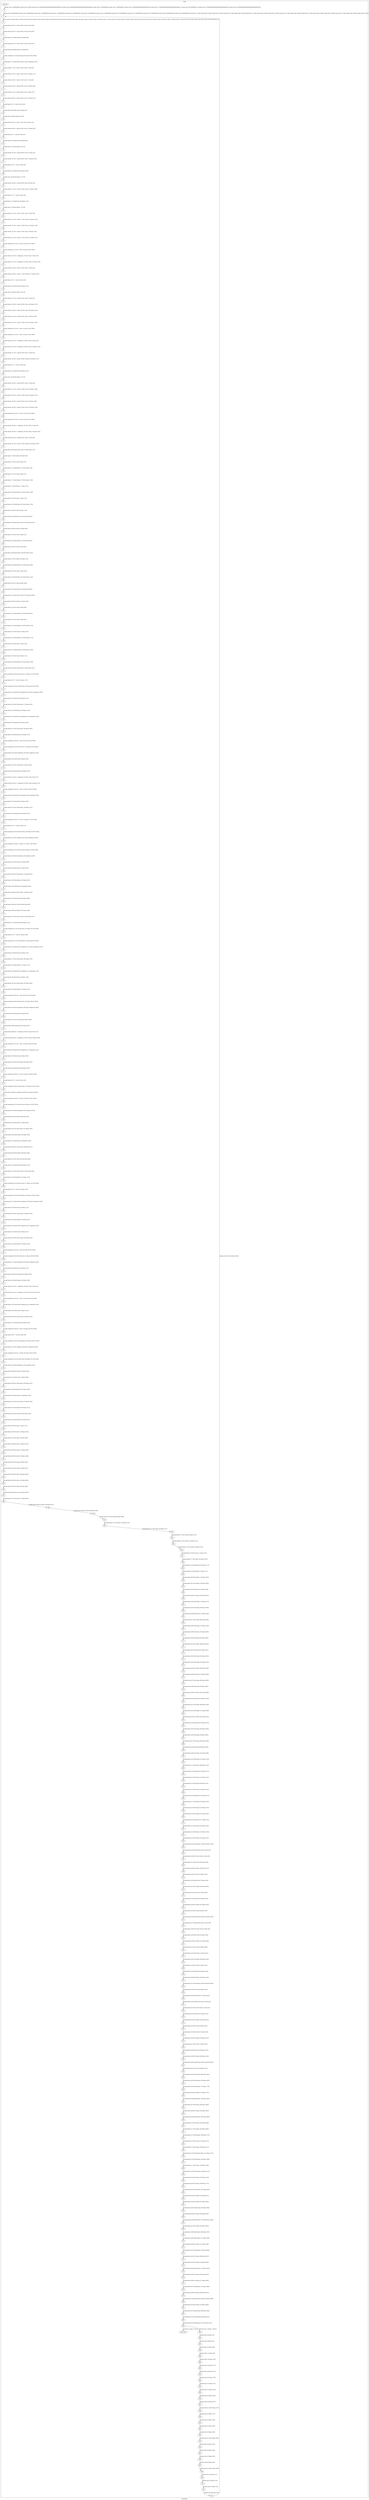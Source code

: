 digraph G {
label="Btor2XCFA";
subgraph cluster_0 {
label="main";
main_init[];
l1[];
l3[];
l4[];
l5[];
l6[];
l7[];
l8[];
l9[];
l10[];
l11[];
l12[];
l13[];
l14[];
l15[];
l16[];
l17[];
l18[];
l19[];
l20[];
l21[];
l22[];
l23[];
l24[];
l25[];
l26[];
l27[];
l28[];
l29[];
l30[];
l31[];
l32[];
l33[];
l34[];
l35[];
l36[];
l37[];
l38[];
l39[];
l40[];
l41[];
l42[];
l43[];
l44[];
l45[];
l46[];
l47[];
l48[];
l49[];
l50[];
l51[];
l52[];
l53[];
l54[];
l55[];
l56[];
l57[];
l58[];
l59[];
l60[];
l61[];
l62[];
l63[];
l64[];
l65[];
l66[];
l67[];
l68[];
l69[];
l70[];
l71[];
l72[];
l73[];
l74[];
l75[];
l76[];
l77[];
l78[];
l79[];
l80[];
l81[];
l82[];
l83[];
l84[];
l85[];
l86[];
l87[];
l88[];
l89[];
l90[];
l91[];
l92[];
l93[];
l94[];
l95[];
l96[];
l97[];
l98[];
l99[];
l100[];
l101[];
l102[];
l103[];
l104[];
l105[];
l106[];
l107[];
l108[];
l109[];
l110[];
l111[];
l112[];
l113[];
l114[];
l115[];
l116[];
l117[];
l118[];
l119[];
l120[];
l121[];
l122[];
l123[];
l124[];
l125[];
l126[];
l127[];
l128[];
l129[];
l130[];
l131[];
l132[];
l133[];
l134[];
l135[];
l136[];
l137[];
l138[];
l139[];
l140[];
l141[];
l142[];
l143[];
l144[];
l145[];
l146[];
l147[];
l148[];
l149[];
l150[];
l151[];
l152[];
l153[];
l154[];
l155[];
l156[];
l157[];
l158[];
l159[];
l160[];
l161[];
l162[];
l163[];
l164[];
l165[];
l166[];
l167[];
l168[];
l169[];
l170[];
l171[];
l172[];
l173[];
l174[];
l175[];
l176[];
l177[];
l178[];
l179[];
l180[];
l181[];
l182[];
l183[];
l184[];
l185[];
l186[];
l187[];
l188[];
l189[];
l190[];
l191[];
l192[];
l193[];
l194[];
l195[];
l196[];
l197[];
l198[];
l199[];
l200[];
l201[];
l202[];
l203[];
l204[];
l205[];
l206[];
l207[];
l208[];
l209[];
l210[];
l211[];
l212[];
l213[];
l214[];
l215[];
l216[];
l217[];
l218[];
l219[];
l220[];
l221[];
l222[];
l223[];
l224[];
l225[];
l226[];
l227[];
l228[];
l229[];
l230[];
l231[];
l232[];
l233[];
l234[];
l235[];
l236[];
l237[];
l238[];
l239[];
l240[];
l241[];
l242[];
l243[];
l244[];
l245[];
l246[];
l247[];
l248[];
l249[];
l250[];
l251[];
l252[];
l253[];
l254[];
l255[];
l256[];
l257[];
l258[];
l259[];
l260[];
l261[];
l262[];
l263[];
l264[];
l265[];
l266[];
l267[];
l268[];
l269[];
l270[];
l271[];
l272[];
l273[];
l274[];
l275[];
l276[];
l277[];
l278[];
l279[];
l280[];
l281[];
l282[];
l283[];
l284[];
l285[];
l286[];
l287[];
l288[];
l289[];
l290[];
l291[];
l292[];
l293[];
l294[];
l295[];
l296[];
l297[];
l298[];
l299[];
l300[];
l301[];
l302[];
l303[];
l304[];
l305[];
l306[];
l307[];
l308[];
l309[];
l310[];
l311[];
l312[];
l313[];
l314[];
l315[];
l316[];
l317[];
l318[];
l319[];
l320[];
l321[];
l322[];
l323[];
l324[];
l325[];
l326[];
l327[];
l328[];
l329[];
l330[];
l331[];
l332[];
l333[];
l334[];
l335[];
l336[];
l337[];
l338[];
l339[];
l340[];
l341[];
l342[];
l343[];
l344[];
l345[];
l346[];
l347[];
l348[];
l349[];
l350[];
l351[];
l352[];
l353[];
l354[];
l355[];
l356[];
l357[];
l358[];
l359[];
l360[];
l361[];
l362[];
l363[];
l364[];
l365[];
l366[];
l367[];
l368[];
l369[];
l370[];
l371[];
l372[];
l373[];
l374[];
l375[];
l376[];
l377[];
l378[];
l379[];
l380[];
l381[];
l382[];
l383[];
l384[];
main_error[];
l385[];
l386[];
l387[];
l388[];
l389[];
l390[];
l391[];
l392[];
l393[];
l394[];
l395[];
l396[];
l397[];
l398[];
l399[];
l400[];
l401[];
l402[];
l403[];
l404[];
l405[];
l406[];
l407[];
l408[];
l409[];
l410[];
l411[];
l412[];
main_init -> l1 [label="[(assign const_5 #b00000000),(assign const_30 #b0),(assign const_63 #b00000000000000000000000000000001),(assign const_64 #b00000000000000000000000000000000),(assign const_74 #b00000000),(assign const_76 #b00000001),(assign const_91 #b000000000000000000000000),(assign const_227 #b00000000000000000000000000000011),(assign const_239 #b00000011),(assign const_241 #b00000000000000000000000000000100),(assign const_343 #b00000000000000000000000000000010)] "];
l3 -> l4 [label="[(havoc input_73),(havoc input_75),(havoc input_80),(havoc input_81),(havoc input_85),(havoc input_86),(havoc input_90),(havoc input_98),(havoc input_105),(havoc input_112),(havoc input_116),(havoc input_117),(havoc input_131),(havoc input_135),(havoc input_136),(havoc input_150),(havoc input_154),(havoc input_155),(havoc input_176),(havoc input_179),(havoc input_195),(havoc input_198),(havoc input_214),(havoc input_217)] "];
l4 -> l5 [label="[(assign ternary_65 (ite (= state_39 #b1) const_63 const_64))] "];
l5 -> l6 [label="[(assign ternary_66 (ite (= state_49 #b1) const_63 const_64))] "];
l6 -> l7 [label="[(assign binary_67 (bvadd ternary_65 ternary_66))] "];
l7 -> l8 [label="[(assign ternary_68 (ite (= state_59 #b1) const_63 const_64))] "];
l8 -> l9 [label="[(assign binary_69 (bvadd binary_67 ternary_68))] "];
l9 -> l10 [label="[(assign comparison_70 (ite (bvule binary_69 const_63) #b1 #b0))] "];
l10 -> l11 [label="[(assign binary_71 (bvand (bvnot state_61) (bvnot comparison_70)))] "];
l11 -> l12 [label="[(assign ternary_77 (ite (= input_75 #b1) const_76 state_6))] "];
l12 -> l13 [label="[(assign ternary_78 (ite (= input_73 #b1) const_74 ternary_77))] "];
l13 -> l14 [label="[(assign ternary_82 (ite (= input_81 #b1) const_76 state_8))] "];
l14 -> l15 [label="[(assign ternary_83 (ite (= input_80 #b1) const_74 ternary_82))] "];
l15 -> l16 [label="[(assign ternary_87 (ite (= input_86 #b1) const_76 state_10))] "];
l16 -> l17 [label="[(assign ternary_88 (ite (= input_85 #b1) const_74 ternary_87))] "];
l17 -> l18 [label="[(assign binary_92 (++ const_91 state_20))] "];
l18 -> l19 [label="[(assign binary_93 (bvadd const_63 binary_92))] "];
l19 -> l20 [label="[(assign slice_94 (extract binary_93 0 8))] "];
l20 -> l21 [label="[(assign ternary_95 (ite (= input_73 #b1) slice_94 state_12))] "];
l21 -> l22 [label="[(assign ternary_96 (ite (= input_90 #b1) const_74 ternary_95))] "];
l22 -> l23 [label="[(assign binary_99 (++ const_91 state_24))] "];
l23 -> l24 [label="[(assign binary_100 (bvadd const_63 binary_99))] "];
l24 -> l25 [label="[(assign slice_101 (extract binary_100 0 8))] "];
l25 -> l26 [label="[(assign ternary_102 (ite (= input_80 #b1) slice_101 state_14))] "];
l26 -> l27 [label="[(assign ternary_103 (ite (= input_98 #b1) const_74 ternary_102))] "];
l27 -> l28 [label="[(assign binary_106 (++ const_91 state_28))] "];
l28 -> l29 [label="[(assign binary_107 (bvadd const_63 binary_106))] "];
l29 -> l30 [label="[(assign slice_108 (extract binary_107 0 8))] "];
l30 -> l31 [label="[(assign ternary_109 (ite (= input_85 #b1) slice_108 state_16))] "];
l31 -> l32 [label="[(assign ternary_110 (ite (= input_105 #b1) const_74 ternary_109))] "];
l32 -> l33 [label="[(assign binary_113 (++ const_91 state_18))] "];
l33 -> l34 [label="[(assign binary_114 (bvadd const_63 binary_113))] "];
l34 -> l35 [label="[(assign slice_115 (extract binary_114 0 8))] "];
l35 -> l36 [label="[(assign ternary_118 (ite (= input_75 #b1) const_74 state_18))] "];
l36 -> l37 [label="[(assign ternary_119 (ite (= input_117 #b1) slice_115 ternary_118))] "];
l37 -> l38 [label="[(assign ternary_120 (ite (= input_116 #b1) slice_115 ternary_119))] "];
l38 -> l39 [label="[(assign ternary_121 (ite (= input_73 #b1) const_74 ternary_120))] "];
l39 -> l40 [label="[(assign ternary_122 (ite (= input_112 #b1) slice_115 ternary_121))] "];
l40 -> l41 [label="[(assign comparison_124 (ite (= const_74 state_18) #b1 #b0))] "];
l41 -> l42 [label="[(assign comparison_125 (ite (= const_76 state_18) #b1 #b0))] "];
l42 -> l43 [label="[(assign ternary_126 (ite (= comparison_125 #b1) state_14 state_16))] "];
l43 -> l44 [label="[(assign ternary_127 (ite (= comparison_124 #b1) state_12 ternary_126))] "];
l44 -> l45 [label="[(assign ternary_128 (ite (= input_75 #b1) const_74 state_20))] "];
l45 -> l46 [label="[(assign ternary_129 (ite (= input_117 #b1) ternary_127 ternary_128))] "];
l46 -> l47 [label="[(assign binary_132 (++ const_91 state_22))] "];
l47 -> l48 [label="[(assign binary_133 (bvadd const_63 binary_132))] "];
l48 -> l49 [label="[(assign slice_134 (extract binary_133 0 8))] "];
l49 -> l50 [label="[(assign ternary_137 (ite (= input_81 #b1) const_74 state_22))] "];
l50 -> l51 [label="[(assign ternary_138 (ite (= input_136 #b1) slice_134 ternary_137))] "];
l51 -> l52 [label="[(assign ternary_139 (ite (= input_135 #b1) slice_134 ternary_138))] "];
l52 -> l53 [label="[(assign ternary_140 (ite (= input_80 #b1) const_74 ternary_139))] "];
l53 -> l54 [label="[(assign ternary_141 (ite (= input_131 #b1) slice_134 ternary_140))] "];
l54 -> l55 [label="[(assign comparison_143 (ite (= const_74 state_22) #b1 #b0))] "];
l55 -> l56 [label="[(assign comparison_144 (ite (= const_76 state_22) #b1 #b0))] "];
l56 -> l57 [label="[(assign ternary_145 (ite (= comparison_144 #b1) state_14 state_16))] "];
l57 -> l58 [label="[(assign ternary_146 (ite (= comparison_143 #b1) state_12 ternary_145))] "];
l58 -> l59 [label="[(assign ternary_147 (ite (= input_81 #b1) const_74 state_24))] "];
l59 -> l60 [label="[(assign ternary_148 (ite (= input_136 #b1) ternary_146 ternary_147))] "];
l60 -> l61 [label="[(assign binary_151 (++ const_91 state_26))] "];
l61 -> l62 [label="[(assign binary_152 (bvadd const_63 binary_151))] "];
l62 -> l63 [label="[(assign slice_153 (extract binary_152 0 8))] "];
l63 -> l64 [label="[(assign ternary_156 (ite (= input_86 #b1) const_74 state_26))] "];
l64 -> l65 [label="[(assign ternary_157 (ite (= input_155 #b1) slice_153 ternary_156))] "];
l65 -> l66 [label="[(assign ternary_158 (ite (= input_154 #b1) slice_153 ternary_157))] "];
l66 -> l67 [label="[(assign ternary_159 (ite (= input_85 #b1) const_74 ternary_158))] "];
l67 -> l68 [label="[(assign ternary_160 (ite (= input_150 #b1) slice_153 ternary_159))] "];
l68 -> l69 [label="[(assign comparison_162 (ite (= const_74 state_26) #b1 #b0))] "];
l69 -> l70 [label="[(assign comparison_163 (ite (= const_76 state_26) #b1 #b0))] "];
l70 -> l71 [label="[(assign ternary_164 (ite (= comparison_163 #b1) state_14 state_16))] "];
l71 -> l72 [label="[(assign ternary_165 (ite (= comparison_162 #b1) state_12 ternary_164))] "];
l72 -> l73 [label="[(assign ternary_166 (ite (= input_86 #b1) const_74 state_28))] "];
l73 -> l74 [label="[(assign ternary_167 (ite (= input_155 #b1) ternary_165 ternary_166))] "];
l74 -> l75 [label="[(assign binary_169 (bvand (bvnot state_31) (bvnot input_75)))] "];
l75 -> l76 [label="[(assign binary_170 (bvor binary_169 input_90))] "];
l76 -> l77 [label="[(assign binary_172 (bvor state_33 input_75))] "];
l77 -> l78 [label="[(assign binary_173 (bvand binary_172 (bvnot input_73)))] "];
l78 -> l79 [label="[(assign binary_175 (bvor state_35 input_73))] "];
l79 -> l80 [label="[(assign binary_177 (bvand binary_175 (bvnot input_176)))] "];
l80 -> l81 [label="[(assign binary_178 (bvor binary_177 input_112))] "];
l81 -> l82 [label="[(assign binary_180 (bvand binary_178 (bvnot input_179)))] "];
l82 -> l83 [label="[(assign binary_182 (bvor state_37 input_176))] "];
l83 -> l84 [label="[(assign binary_183 (bvand binary_182 (bvnot input_112)))] "];
l84 -> l85 [label="[(assign binary_185 (bvor state_39 input_179))] "];
l85 -> l86 [label="[(assign binary_186 (bvand binary_185 (bvnot input_90)))] "];
l86 -> l87 [label="[(assign binary_188 (bvand (bvnot state_41) (bvnot input_81)))] "];
l87 -> l88 [label="[(assign binary_189 (bvor binary_188 input_98))] "];
l88 -> l89 [label="[(assign binary_191 (bvor state_43 input_81))] "];
l89 -> l90 [label="[(assign binary_192 (bvand binary_191 (bvnot input_80)))] "];
l90 -> l91 [label="[(assign binary_194 (bvor state_45 input_80))] "];
l91 -> l92 [label="[(assign binary_196 (bvand binary_194 (bvnot input_195)))] "];
l92 -> l93 [label="[(assign binary_197 (bvor binary_196 input_131))] "];
l93 -> l94 [label="[(assign binary_199 (bvand binary_197 (bvnot input_198)))] "];
l94 -> l95 [label="[(assign binary_201 (bvor state_47 input_195))] "];
l95 -> l96 [label="[(assign binary_202 (bvand binary_201 (bvnot input_131)))] "];
l96 -> l97 [label="[(assign binary_204 (bvor state_49 input_198))] "];
l97 -> l98 [label="[(assign binary_205 (bvand binary_204 (bvnot input_98)))] "];
l98 -> l99 [label="[(assign binary_207 (bvand (bvnot state_51) (bvnot input_86)))] "];
l99 -> l100 [label="[(assign binary_208 (bvor binary_207 input_105))] "];
l100 -> l101 [label="[(assign binary_210 (bvor state_53 input_86))] "];
l101 -> l102 [label="[(assign binary_211 (bvand binary_210 (bvnot input_85)))] "];
l102 -> l103 [label="[(assign binary_213 (bvor state_55 input_85))] "];
l103 -> l104 [label="[(assign binary_215 (bvand binary_213 (bvnot input_214)))] "];
l104 -> l105 [label="[(assign binary_216 (bvor binary_215 input_150))] "];
l105 -> l106 [label="[(assign binary_218 (bvand binary_216 (bvnot input_217)))] "];
l106 -> l107 [label="[(assign binary_220 (bvor state_57 input_214))] "];
l107 -> l108 [label="[(assign binary_221 (bvand binary_220 (bvnot input_150)))] "];
l108 -> l109 [label="[(assign binary_223 (bvor state_59 input_217))] "];
l109 -> l110 [label="[(assign binary_224 (bvand binary_223 (bvnot input_105)))] "];
l110 -> l111 [label="[(assign binary_226 (bvor (bvnot state_31) (bvnot input_75)))] "];
l111 -> l112 [label="[(assign comparison_228 (ite (bvule const_227 binary_113) #b1 #b0))] "];
l112 -> l113 [label="[(assign binary_229 (++ const_91 ternary_127))] "];
l113 -> l114 [label="[(assign comparison_230 (ite (bvule binary_229 binary_92) #b1 #b0))] "];
l114 -> l115 [label="[(assign binary_231 (bvand (bvnot comparison_228) (bvnot comparison_230)))] "];
l115 -> l116 [label="[(assign binary_232 (bvand state_33 binary_231))] "];
l116 -> l117 [label="[(assign binary_233 (bvor (bvnot input_117) binary_232))] "];
l117 -> l118 [label="[(assign binary_234 (bvand binary_226 binary_233))] "];
l118 -> l119 [label="[(assign binary_235 (bvand (bvnot comparison_228) comparison_230))] "];
l119 -> l120 [label="[(assign binary_236 (bvand state_33 binary_235))] "];
l120 -> l121 [label="[(assign binary_237 (bvor (bvnot input_116) binary_236))] "];
l121 -> l122 [label="[(assign binary_238 (bvand binary_234 binary_237))] "];
l122 -> l123 [label="[(assign comparison_240 (ite (= const_239 state_18) #b1 #b0))] "];
l123 -> l124 [label="[(assign comparison_242 (ite (bvule const_241 binary_92) #b1 #b0))] "];
l124 -> l125 [label="[(assign binary_243 (bvand comparison_240 (bvnot comparison_242)))] "];
l125 -> l126 [label="[(assign binary_244 (bvand state_33 binary_243))] "];
l126 -> l127 [label="[(assign binary_245 (bvor (bvnot input_73) binary_244))] "];
l127 -> l128 [label="[(assign binary_246 (bvand binary_238 binary_245))] "];
l128 -> l129 [label="[(assign ternary_247 (ite (= comparison_125 #b1) state_8 state_10))] "];
l129 -> l130 [label="[(assign ternary_248 (ite (= comparison_124 #b1) state_6 ternary_247))] "];
l130 -> l131 [label="[(assign comparison_249 (ite (= const_74 ternary_248) #b1 #b0))] "];
l131 -> l132 [label="[(assign binary_250 (bvand (bvnot comparison_228) comparison_249))] "];
l132 -> l133 [label="[(assign binary_251 (bvand state_35 binary_250))] "];
l133 -> l134 [label="[(assign binary_252 (bvor (bvnot input_176) binary_251))] "];
l134 -> l135 [label="[(assign binary_253 (bvand binary_246 binary_252))] "];
l135 -> l136 [label="[(assign comparison_254 (ite (= const_74 ternary_127) #b1 #b0))] "];
l136 -> l137 [label="[(assign binary_255 (++ const_91 state_12))] "];
l137 -> l138 [label="[(assign comparison_256 (ite (bvule binary_229 binary_255) #b1 #b0))] "];
l138 -> l139 [label="[(assign binary_257 (bvor comparison_254 (bvnot comparison_256)))] "];
l139 -> l140 [label="[(assign comparison_258 (ite (= ternary_127 state_12) #b1 #b0))] "];
l140 -> l141 [label="[(assign comparison_259 (ite (bvule const_64 binary_113) #b1 #b0))] "];
l141 -> l142 [label="[(assign binary_260 (bvand comparison_258 comparison_259))] "];
l142 -> l143 [label="[(assign binary_261 (bvor binary_257 binary_260))] "];
l143 -> l144 [label="[(assign binary_262 (bvand state_37 binary_261))] "];
l144 -> l145 [label="[(assign binary_263 (bvor (bvnot input_112) binary_262))] "];
l145 -> l146 [label="[(assign binary_264 (bvand binary_253 binary_263))] "];
l146 -> l147 [label="[(assign binary_265 (bvand state_35 comparison_240))] "];
l147 -> l148 [label="[(assign binary_266 (bvor (bvnot input_179) binary_265))] "];
l148 -> l149 [label="[(assign binary_267 (bvand binary_264 binary_266))] "];
l149 -> l150 [label="[(assign binary_268 (bvor state_39 (bvnot input_90)))] "];
l150 -> l151 [label="[(assign binary_269 (bvand binary_267 binary_268))] "];
l151 -> l152 [label="[(assign binary_270 (bvor (bvnot state_41) (bvnot input_81)))] "];
l152 -> l153 [label="[(assign binary_271 (bvand binary_269 binary_270))] "];
l153 -> l154 [label="[(assign comparison_272 (ite (bvule const_227 binary_132) #b1 #b0))] "];
l154 -> l155 [label="[(assign binary_273 (++ const_91 ternary_146))] "];
l155 -> l156 [label="[(assign comparison_274 (ite (bvule binary_273 binary_99) #b1 #b0))] "];
l156 -> l157 [label="[(assign binary_275 (bvand (bvnot comparison_272) (bvnot comparison_274)))] "];
l157 -> l158 [label="[(assign binary_276 (bvand state_43 binary_275))] "];
l158 -> l159 [label="[(assign binary_277 (bvor (bvnot input_136) binary_276))] "];
l159 -> l160 [label="[(assign binary_278 (bvand binary_271 binary_277))] "];
l160 -> l161 [label="[(assign binary_279 (bvand (bvnot comparison_272) comparison_274))] "];
l161 -> l162 [label="[(assign binary_280 (bvand state_43 binary_279))] "];
l162 -> l163 [label="[(assign binary_281 (bvor (bvnot input_135) binary_280))] "];
l163 -> l164 [label="[(assign binary_282 (bvand binary_278 binary_281))] "];
l164 -> l165 [label="[(assign comparison_283 (ite (= const_239 state_22) #b1 #b0))] "];
l165 -> l166 [label="[(assign comparison_284 (ite (bvule const_241 binary_99) #b1 #b0))] "];
l166 -> l167 [label="[(assign binary_285 (bvand comparison_283 (bvnot comparison_284)))] "];
l167 -> l168 [label="[(assign binary_286 (bvand state_43 binary_285))] "];
l168 -> l169 [label="[(assign binary_287 (bvor (bvnot input_80) binary_286))] "];
l169 -> l170 [label="[(assign binary_288 (bvand binary_282 binary_287))] "];
l170 -> l171 [label="[(assign ternary_289 (ite (= comparison_144 #b1) state_8 state_10))] "];
l171 -> l172 [label="[(assign ternary_290 (ite (= comparison_143 #b1) state_6 ternary_289))] "];
l172 -> l173 [label="[(assign comparison_291 (ite (= const_74 ternary_290) #b1 #b0))] "];
l173 -> l174 [label="[(assign binary_292 (bvand (bvnot comparison_272) comparison_291))] "];
l174 -> l175 [label="[(assign binary_293 (bvand state_45 binary_292))] "];
l175 -> l176 [label="[(assign binary_294 (bvor (bvnot input_195) binary_293))] "];
l176 -> l177 [label="[(assign binary_295 (bvand binary_288 binary_294))] "];
l177 -> l178 [label="[(assign comparison_296 (ite (= const_74 ternary_146) #b1 #b0))] "];
l178 -> l179 [label="[(assign binary_297 (++ const_91 state_14))] "];
l179 -> l180 [label="[(assign comparison_298 (ite (bvule binary_273 binary_297) #b1 #b0))] "];
l180 -> l181 [label="[(assign binary_299 (bvor comparison_296 (bvnot comparison_298)))] "];
l181 -> l182 [label="[(assign comparison_300 (ite (= ternary_146 state_14) #b1 #b0))] "];
l182 -> l183 [label="[(assign comparison_301 (ite (bvule const_63 binary_132) #b1 #b0))] "];
l183 -> l184 [label="[(assign binary_302 (bvand comparison_300 comparison_301))] "];
l184 -> l185 [label="[(assign binary_303 (bvor binary_299 binary_302))] "];
l185 -> l186 [label="[(assign binary_304 (bvand state_47 binary_303))] "];
l186 -> l187 [label="[(assign binary_305 (bvor (bvnot input_131) binary_304))] "];
l187 -> l188 [label="[(assign binary_306 (bvand binary_295 binary_305))] "];
l188 -> l189 [label="[(assign binary_307 (bvand state_45 comparison_283))] "];
l189 -> l190 [label="[(assign binary_308 (bvor (bvnot input_198) binary_307))] "];
l190 -> l191 [label="[(assign binary_309 (bvand binary_306 binary_308))] "];
l191 -> l192 [label="[(assign binary_310 (bvor state_49 (bvnot input_98)))] "];
l192 -> l193 [label="[(assign binary_311 (bvand binary_309 binary_310))] "];
l193 -> l194 [label="[(assign binary_312 (bvor (bvnot state_51) (bvnot input_86)))] "];
l194 -> l195 [label="[(assign binary_313 (bvand binary_311 binary_312))] "];
l195 -> l196 [label="[(assign comparison_314 (ite (bvule const_227 binary_151) #b1 #b0))] "];
l196 -> l197 [label="[(assign binary_315 (++ const_91 ternary_165))] "];
l197 -> l198 [label="[(assign comparison_316 (ite (bvule binary_315 binary_106) #b1 #b0))] "];
l198 -> l199 [label="[(assign binary_317 (bvand (bvnot comparison_314) (bvnot comparison_316)))] "];
l199 -> l200 [label="[(assign binary_318 (bvand state_53 binary_317))] "];
l200 -> l201 [label="[(assign binary_319 (bvor (bvnot input_155) binary_318))] "];
l201 -> l202 [label="[(assign binary_320 (bvand binary_313 binary_319))] "];
l202 -> l203 [label="[(assign binary_321 (bvand (bvnot comparison_314) comparison_316))] "];
l203 -> l204 [label="[(assign binary_322 (bvand state_53 binary_321))] "];
l204 -> l205 [label="[(assign binary_323 (bvor (bvnot input_154) binary_322))] "];
l205 -> l206 [label="[(assign binary_324 (bvand binary_320 binary_323))] "];
l206 -> l207 [label="[(assign comparison_325 (ite (= const_239 state_26) #b1 #b0))] "];
l207 -> l208 [label="[(assign comparison_326 (ite (bvule const_241 binary_106) #b1 #b0))] "];
l208 -> l209 [label="[(assign binary_327 (bvand comparison_325 (bvnot comparison_326)))] "];
l209 -> l210 [label="[(assign binary_328 (bvand state_53 binary_327))] "];
l210 -> l211 [label="[(assign binary_329 (bvor (bvnot input_85) binary_328))] "];
l211 -> l212 [label="[(assign binary_330 (bvand binary_324 binary_329))] "];
l212 -> l213 [label="[(assign ternary_331 (ite (= comparison_163 #b1) state_8 state_10))] "];
l213 -> l214 [label="[(assign ternary_332 (ite (= comparison_162 #b1) state_6 ternary_331))] "];
l214 -> l215 [label="[(assign comparison_333 (ite (= const_74 ternary_332) #b1 #b0))] "];
l215 -> l216 [label="[(assign binary_334 (bvand (bvnot comparison_314) comparison_333))] "];
l216 -> l217 [label="[(assign binary_335 (bvand state_55 binary_334))] "];
l217 -> l218 [label="[(assign binary_336 (bvor (bvnot input_214) binary_335))] "];
l218 -> l219 [label="[(assign binary_337 (bvand binary_330 binary_336))] "];
l219 -> l220 [label="[(assign comparison_338 (ite (= const_74 ternary_165) #b1 #b0))] "];
l220 -> l221 [label="[(assign binary_339 (++ const_91 state_16))] "];
l221 -> l222 [label="[(assign comparison_340 (ite (bvule binary_315 binary_339) #b1 #b0))] "];
l222 -> l223 [label="[(assign binary_341 (bvor comparison_338 (bvnot comparison_340)))] "];
l223 -> l224 [label="[(assign comparison_342 (ite (= ternary_165 state_16) #b1 #b0))] "];
l224 -> l225 [label="[(assign comparison_344 (ite (bvule const_343 binary_151) #b1 #b0))] "];
l225 -> l226 [label="[(assign binary_345 (bvand comparison_342 comparison_344))] "];
l226 -> l227 [label="[(assign binary_346 (bvor binary_341 binary_345))] "];
l227 -> l228 [label="[(assign binary_347 (bvand state_57 binary_346))] "];
l228 -> l229 [label="[(assign binary_348 (bvor (bvnot input_150) binary_347))] "];
l229 -> l230 [label="[(assign binary_349 (bvand binary_337 binary_348))] "];
l230 -> l231 [label="[(assign binary_350 (bvand state_55 comparison_325))] "];
l231 -> l232 [label="[(assign binary_351 (bvor (bvnot input_217) binary_350))] "];
l232 -> l233 [label="[(assign binary_352 (bvand binary_349 binary_351))] "];
l233 -> l234 [label="[(assign binary_353 (bvor state_59 (bvnot input_105)))] "];
l234 -> l235 [label="[(assign binary_354 (bvand binary_352 binary_353))] "];
l235 -> l236 [label="[(assign binary_355 (bvor input_75 input_117))] "];
l236 -> l237 [label="[(assign binary_356 (bvor input_116 binary_355))] "];
l237 -> l238 [label="[(assign binary_357 (bvor input_73 binary_356))] "];
l238 -> l239 [label="[(assign binary_358 (bvor input_176 binary_357))] "];
l239 -> l240 [label="[(assign binary_359 (bvor input_112 binary_358))] "];
l240 -> l241 [label="[(assign binary_360 (bvor input_179 binary_359))] "];
l241 -> l242 [label="[(assign binary_361 (bvor input_90 binary_360))] "];
l242 -> l243 [label="[(assign binary_362 (bvor input_81 binary_361))] "];
l243 -> l244 [label="[(assign binary_363 (bvor input_136 binary_362))] "];
l244 -> l245 [label="[(assign binary_364 (bvor input_135 binary_363))] "];
l245 -> l246 [label="[(assign binary_365 (bvor input_80 binary_364))] "];
l246 -> l247 [label="[(assign binary_366 (bvor input_195 binary_365))] "];
l247 -> l248 [label="[(assign binary_367 (bvor input_131 binary_366))] "];
l248 -> l249 [label="[(assign binary_368 (bvor input_198 binary_367))] "];
l249 -> l250 [label="[(assign binary_369 (bvor input_98 binary_368))] "];
l250 -> l251 [label="[(assign binary_370 (bvor input_86 binary_369))] "];
l251 -> l252 [label="[(assign binary_371 (bvor input_155 binary_370))] "];
l252 -> l253 [label="[(assign binary_372 (bvor input_154 binary_371))] "];
l253 -> l254 [label="[(assign binary_373 (bvor input_85 binary_372))] "];
l254 -> l255 [label="[(assign binary_374 (bvor input_214 binary_373))] "];
l255 -> l256 [label="[(assign binary_375 (bvor input_150 binary_374))] "];
l256 -> l257 [label="[(assign binary_376 (bvor input_217 binary_375))] "];
l257 -> l258 [label="[(assign binary_377 (bvor input_105 binary_376))] "];
l258 -> l259 [label="[(assign binary_378 (bvand binary_354 binary_377))] "];
l259 -> l260 [label="[(assign binary_379 (bvand input_75 input_117))] "];
l260 -> l261 [label="[(assign binary_380 (bvand input_116 binary_355))] "];
l261 -> l262 [label="[(assign binary_381 (bvor binary_379 binary_380))] "];
l262 -> l263 [label="[(assign binary_382 (bvand input_73 binary_356))] "];
l263 -> l264 [label="[(assign binary_383 (bvor binary_381 binary_382))] "];
l264 -> l265 [label="[(assign binary_384 (bvand input_176 binary_357))] "];
l265 -> l266 [label="[(assign binary_385 (bvor binary_383 binary_384))] "];
l266 -> l267 [label="[(assign binary_386 (bvand input_112 binary_358))] "];
l267 -> l268 [label="[(assign binary_387 (bvor binary_385 binary_386))] "];
l268 -> l269 [label="[(assign binary_388 (bvand input_179 binary_359))] "];
l269 -> l270 [label="[(assign binary_389 (bvor binary_387 binary_388))] "];
l270 -> l271 [label="[(assign binary_390 (bvand input_90 binary_360))] "];
l271 -> l272 [label="[(assign binary_391 (bvor binary_389 binary_390))] "];
l272 -> l273 [label="[(assign binary_392 (bvand input_81 binary_361))] "];
l273 -> l274 [label="[(assign binary_393 (bvor binary_391 binary_392))] "];
l274 -> l275 [label="[(assign binary_394 (bvand input_136 binary_362))] "];
l275 -> l276 [label="[(assign binary_395 (bvor binary_393 binary_394))] "];
l276 -> l277 [label="[(assign binary_396 (bvand input_135 binary_363))] "];
l277 -> l278 [label="[(assign binary_397 (bvor binary_395 binary_396))] "];
l278 -> l279 [label="[(assign binary_398 (bvand input_80 binary_364))] "];
l279 -> l280 [label="[(assign binary_399 (bvor binary_397 binary_398))] "];
l280 -> l281 [label="[(assign binary_400 (bvand input_195 binary_365))] "];
l281 -> l282 [label="[(assign binary_401 (bvor binary_399 binary_400))] "];
l282 -> l283 [label="[(assign binary_402 (bvand input_131 binary_366))] "];
l283 -> l284 [label="[(assign binary_403 (bvor binary_401 binary_402))] "];
l284 -> l285 [label="[(assign binary_404 (bvand input_198 binary_367))] "];
l285 -> l286 [label="[(assign binary_405 (bvor binary_403 binary_404))] "];
l286 -> l287 [label="[(assign binary_406 (bvand input_98 binary_368))] "];
l287 -> l288 [label="[(assign binary_407 (bvor binary_405 binary_406))] "];
l288 -> l289 [label="[(assign binary_408 (bvand input_86 binary_369))] "];
l289 -> l290 [label="[(assign binary_409 (bvor binary_407 binary_408))] "];
l290 -> l291 [label="[(assign binary_410 (bvand input_155 binary_370))] "];
l291 -> l292 [label="[(assign binary_411 (bvor binary_409 binary_410))] "];
l292 -> l293 [label="[(assign binary_412 (bvand input_154 binary_371))] "];
l293 -> l294 [label="[(assign binary_413 (bvor binary_411 binary_412))] "];
l294 -> l295 [label="[(assign binary_414 (bvand input_85 binary_372))] "];
l295 -> l296 [label="[(assign binary_415 (bvor binary_413 binary_414))] "];
l296 -> l297 [label="[(assign binary_416 (bvand input_214 binary_373))] "];
l297 -> l298 [label="[(assign binary_417 (bvor binary_415 binary_416))] "];
l298 -> l299 [label="[(assign binary_418 (bvand input_150 binary_374))] "];
l299 -> l300 [label="[(assign binary_419 (bvor binary_417 binary_418))] "];
l300 -> l301 [label="[(assign binary_420 (bvand input_217 binary_375))] "];
l301 -> l302 [label="[(assign binary_421 (bvor binary_419 binary_420))] "];
l302 -> l303 [label="[(assign binary_422 (bvand input_105 binary_376))] "];
l303 -> l304 [label="[(assign binary_423 (bvor binary_421 binary_422))] "];
l304 -> l305 [label="[(assign binary_424 (bvand binary_378 (bvnot binary_423)))] "];
l305 -> l306 [label="[(assign binary_425 (bvand (bvnot state_31) state_33))] "];
l306 -> l307 [label="[(assign binary_426 (bvor (bvnot state_31) state_33))] "];
l307 -> l308 [label="[(assign binary_427 (bvand state_35 binary_426))] "];
l308 -> l309 [label="[(assign binary_428 (bvor binary_425 binary_427))] "];
l309 -> l310 [label="[(assign binary_429 (bvor state_35 binary_426))] "];
l310 -> l311 [label="[(assign binary_430 (bvand state_37 binary_429))] "];
l311 -> l312 [label="[(assign binary_431 (bvor binary_428 binary_430))] "];
l312 -> l313 [label="[(assign binary_432 (bvor state_37 binary_429))] "];
l313 -> l314 [label="[(assign binary_433 (bvand state_39 binary_432))] "];
l314 -> l315 [label="[(assign binary_434 (bvor binary_431 binary_433))] "];
l315 -> l316 [label="[(assign binary_435 (bvor state_39 binary_432))] "];
l316 -> l317 [label="[(assign binary_436 (bvand (bvnot binary_434) binary_435))] "];
l317 -> l318 [label="[(assign binary_437 (bvand (bvnot state_41) state_43))] "];
l318 -> l319 [label="[(assign binary_438 (bvor (bvnot state_41) state_43))] "];
l319 -> l320 [label="[(assign binary_439 (bvand state_45 binary_438))] "];
l320 -> l321 [label="[(assign binary_440 (bvor binary_437 binary_439))] "];
l321 -> l322 [label="[(assign binary_441 (bvor state_45 binary_438))] "];
l322 -> l323 [label="[(assign binary_442 (bvand state_47 binary_441))] "];
l323 -> l324 [label="[(assign binary_443 (bvor binary_440 binary_442))] "];
l324 -> l325 [label="[(assign binary_444 (bvor state_47 binary_441))] "];
l325 -> l326 [label="[(assign binary_445 (bvand state_49 binary_444))] "];
l326 -> l327 [label="[(assign binary_446 (bvor binary_443 binary_445))] "];
l327 -> l328 [label="[(assign binary_447 (bvand binary_436 (bvnot binary_446)))] "];
l328 -> l329 [label="[(assign binary_448 (bvor state_49 binary_444))] "];
l329 -> l330 [label="[(assign binary_449 (bvand binary_447 binary_448))] "];
l330 -> l331 [label="[(assign binary_450 (bvand (bvnot state_51) state_53))] "];
l331 -> l332 [label="[(assign binary_451 (bvor (bvnot state_51) state_53))] "];
l332 -> l333 [label="[(assign binary_452 (bvand state_55 binary_451))] "];
l333 -> l334 [label="[(assign binary_453 (bvor binary_450 binary_452))] "];
l334 -> l335 [label="[(assign binary_454 (bvor state_55 binary_451))] "];
l335 -> l336 [label="[(assign binary_455 (bvand state_57 binary_454))] "];
l336 -> l337 [label="[(assign binary_456 (bvor binary_453 binary_455))] "];
l337 -> l338 [label="[(assign binary_457 (bvor state_57 binary_454))] "];
l338 -> l339 [label="[(assign binary_458 (bvand state_59 binary_457))] "];
l339 -> l340 [label="[(assign binary_459 (bvor binary_456 binary_458))] "];
l340 -> l341 [label="[(assign binary_460 (bvand binary_449 (bvnot binary_459)))] "];
l341 -> l342 [label="[(assign binary_461 (bvor state_59 binary_457))] "];
l342 -> l343 [label="[(assign binary_462 (bvand binary_460 binary_461))] "];
l343 -> l344 [label="[(assign binary_463 (bvand binary_424 binary_462))] "];
l344 -> l345 [label="[(assign binary_464 (bvand binary_173 binary_170))] "];
l345 -> l346 [label="[(assign binary_465 (bvor binary_173 binary_170))] "];
l346 -> l347 [label="[(assign binary_466 (bvand binary_180 binary_465))] "];
l347 -> l348 [label="[(assign binary_467 (bvor binary_464 binary_466))] "];
l348 -> l349 [label="[(assign binary_468 (bvor binary_180 binary_465))] "];
l349 -> l350 [label="[(assign binary_469 (bvand binary_183 binary_468))] "];
l350 -> l351 [label="[(assign binary_470 (bvor binary_467 binary_469))] "];
l351 -> l352 [label="[(assign binary_471 (bvor binary_183 binary_468))] "];
l352 -> l353 [label="[(assign binary_472 (bvand binary_186 binary_471))] "];
l353 -> l354 [label="[(assign binary_473 (bvor binary_470 binary_472))] "];
l354 -> l355 [label="[(assign binary_474 (bvor binary_186 binary_471))] "];
l355 -> l356 [label="[(assign binary_475 (bvand (bvnot binary_473) binary_474))] "];
l356 -> l357 [label="[(assign binary_476 (bvand binary_192 binary_189))] "];
l357 -> l358 [label="[(assign binary_477 (bvor binary_192 binary_189))] "];
l358 -> l359 [label="[(assign binary_478 (bvand binary_199 binary_477))] "];
l359 -> l360 [label="[(assign binary_479 (bvor binary_476 binary_478))] "];
l360 -> l361 [label="[(assign binary_480 (bvor binary_199 binary_477))] "];
l361 -> l362 [label="[(assign binary_481 (bvand binary_202 binary_480))] "];
l362 -> l363 [label="[(assign binary_482 (bvor binary_479 binary_481))] "];
l363 -> l364 [label="[(assign binary_483 (bvor binary_202 binary_480))] "];
l364 -> l365 [label="[(assign binary_484 (bvand binary_205 binary_483))] "];
l365 -> l366 [label="[(assign binary_485 (bvor binary_482 binary_484))] "];
l366 -> l367 [label="[(assign binary_486 (bvand binary_475 (bvnot binary_485)))] "];
l367 -> l368 [label="[(assign binary_487 (bvor binary_205 binary_483))] "];
l368 -> l369 [label="[(assign binary_488 (bvand binary_486 binary_487))] "];
l369 -> l370 [label="[(assign binary_489 (bvand binary_211 binary_208))] "];
l370 -> l371 [label="[(assign binary_490 (bvor binary_211 binary_208))] "];
l371 -> l372 [label="[(assign binary_491 (bvand binary_218 binary_490))] "];
l372 -> l373 [label="[(assign binary_492 (bvor binary_489 binary_491))] "];
l373 -> l374 [label="[(assign binary_493 (bvor binary_218 binary_490))] "];
l374 -> l375 [label="[(assign binary_494 (bvand binary_221 binary_493))] "];
l375 -> l376 [label="[(assign binary_495 (bvor binary_492 binary_494))] "];
l376 -> l377 [label="[(assign binary_496 (bvor binary_221 binary_493))] "];
l377 -> l378 [label="[(assign binary_497 (bvand binary_224 binary_496))] "];
l378 -> l379 [label="[(assign binary_498 (bvor binary_495 binary_497))] "];
l379 -> l380 [label="[(assign binary_499 (bvand binary_488 (bvnot binary_498)))] "];
l380 -> l381 [label="[(assign binary_500 (bvor binary_224 binary_496))] "];
l381 -> l382 [label="[(assign binary_501 (bvand binary_499 binary_500))] "];
l382 -> l383 [label="[(assign binary_502 (bvand binary_463 binary_501))] "];
l383 -> l384 [label="[(assign binary_503 (bvand binary_502 (bvnot state_61)))] "];
l384 -> main_error [label="[(assume (= binary_71 #b1))] "];
l384 -> l385 [label="[(assume (not (= binary_71 #b1)))] "];
l385 -> l386 [label="[(assign state_6 ternary_78)] "];
l386 -> l387 [label="[(assign state_8 ternary_83)] "];
l387 -> l388 [label="[(assign state_10 ternary_88)] "];
l388 -> l389 [label="[(assign state_12 ternary_96)] "];
l389 -> l390 [label="[(assign state_14 ternary_103)] "];
l390 -> l391 [label="[(assign state_16 ternary_110)] "];
l391 -> l392 [label="[(assign state_18 ternary_122)] "];
l392 -> l393 [label="[(assign state_20 ternary_129)] "];
l393 -> l394 [label="[(assign state_22 ternary_141)] "];
l394 -> l395 [label="[(assign state_24 ternary_148)] "];
l395 -> l396 [label="[(assign state_26 ternary_160)] "];
l396 -> l397 [label="[(assign state_28 ternary_167)] "];
l397 -> l398 [label="[(assign state_31 (bvnot binary_170))] "];
l398 -> l399 [label="[(assign state_33 binary_173)] "];
l399 -> l400 [label="[(assign state_35 binary_180)] "];
l400 -> l401 [label="[(assign state_37 binary_183)] "];
l401 -> l402 [label="[(assign state_39 binary_186)] "];
l402 -> l403 [label="[(assign state_41 (bvnot binary_189))] "];
l403 -> l404 [label="[(assign state_43 binary_192)] "];
l404 -> l405 [label="[(assign state_45 binary_199)] "];
l405 -> l406 [label="[(assign state_47 binary_202)] "];
l406 -> l407 [label="[(assign state_49 binary_205)] "];
l407 -> l408 [label="[(assign state_51 (bvnot binary_208))] "];
l408 -> l409 [label="[(assign state_53 binary_211)] "];
l409 -> l410 [label="[(assign state_55 binary_218)] "];
l410 -> l411 [label="[(assign state_57 binary_221)] "];
l411 -> l412 [label="[(assign state_59 binary_224)] "];
l412 -> l3 [label="[(assign state_61 (bvnot binary_503))] "];
l1 -> l3 [label="[(assign state_6 #b00000000),(assign state_8 #b00000000),(assign state_10 #b00000000),(assign state_12 #b00000000),(assign state_14 #b00000000),(assign state_16 #b00000000),(assign state_18 #b00000000),(assign state_20 #b00000000),(assign state_22 #b00000000),(assign state_24 #b00000000),(assign state_26 #b00000000),(assign state_28 #b00000000),(assign state_31 #b0),(assign state_33 #b0),(assign state_35 #b0),(assign state_37 #b0),(assign state_39 #b0),(assign state_41 #b0),(assign state_43 #b0),(assign state_45 #b0),(assign state_47 #b0),(assign state_49 #b0),(assign state_51 #b0),(assign state_53 #b0),(assign state_55 #b0),(assign state_57 #b0),(assign state_59 #b0),(assign state_61 #b0)] "];

}
}

